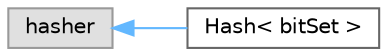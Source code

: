 digraph "Graphical Class Hierarchy"
{
 // LATEX_PDF_SIZE
  bgcolor="transparent";
  edge [fontname=Helvetica,fontsize=10,labelfontname=Helvetica,labelfontsize=10];
  node [fontname=Helvetica,fontsize=10,shape=box,height=0.2,width=0.4];
  rankdir="LR";
  Node0 [id="Node000000",label="hasher",height=0.2,width=0.4,color="grey60", fillcolor="#E0E0E0", style="filled",tooltip=" "];
  Node0 -> Node1 [id="edge4762_Node000000_Node000001",dir="back",color="steelblue1",style="solid",tooltip=" "];
  Node1 [id="Node000001",label="Hash\< bitSet \>",height=0.2,width=0.4,color="grey40", fillcolor="white", style="filled",URL="$structFoam_1_1Hash_3_01bitSet_01_4.html",tooltip=" "];
}
